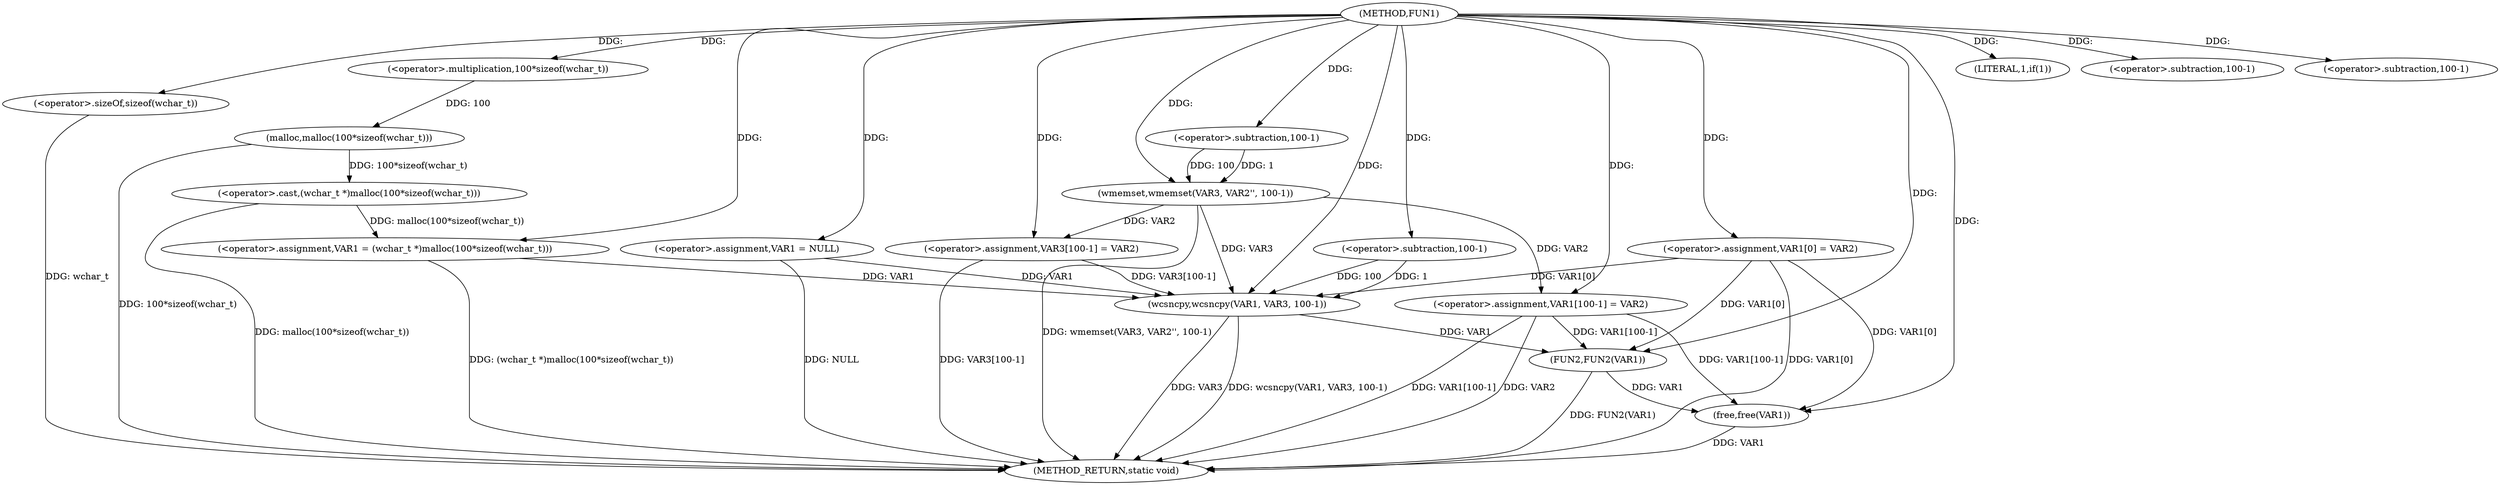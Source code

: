 digraph FUN1 {  
"1000100" [label = "(METHOD,FUN1)" ]
"1000155" [label = "(METHOD_RETURN,static void)" ]
"1000103" [label = "(<operator>.assignment,VAR1 = NULL)" ]
"1000107" [label = "(LITERAL,1,if(1))" ]
"1000109" [label = "(<operator>.assignment,VAR1 = (wchar_t *)malloc(100*sizeof(wchar_t)))" ]
"1000111" [label = "(<operator>.cast,(wchar_t *)malloc(100*sizeof(wchar_t)))" ]
"1000113" [label = "(malloc,malloc(100*sizeof(wchar_t)))" ]
"1000114" [label = "(<operator>.multiplication,100*sizeof(wchar_t))" ]
"1000116" [label = "(<operator>.sizeOf,sizeof(wchar_t))" ]
"1000118" [label = "(<operator>.assignment,VAR1[0] = VAR2)" ]
"1000125" [label = "(wmemset,wmemset(VAR3, VAR2'', 100-1))" ]
"1000128" [label = "(<operator>.subtraction,100-1)" ]
"1000131" [label = "(<operator>.assignment,VAR3[100-1] = VAR2)" ]
"1000134" [label = "(<operator>.subtraction,100-1)" ]
"1000138" [label = "(wcsncpy,wcsncpy(VAR1, VAR3, 100-1))" ]
"1000141" [label = "(<operator>.subtraction,100-1)" ]
"1000144" [label = "(<operator>.assignment,VAR1[100-1] = VAR2)" ]
"1000147" [label = "(<operator>.subtraction,100-1)" ]
"1000151" [label = "(FUN2,FUN2(VAR1))" ]
"1000153" [label = "(free,free(VAR1))" ]
  "1000116" -> "1000155"  [ label = "DDG: wchar_t"] 
  "1000125" -> "1000155"  [ label = "DDG: wmemset(VAR3, VAR2'', 100-1)"] 
  "1000151" -> "1000155"  [ label = "DDG: FUN2(VAR1)"] 
  "1000103" -> "1000155"  [ label = "DDG: NULL"] 
  "1000113" -> "1000155"  [ label = "DDG: 100*sizeof(wchar_t)"] 
  "1000131" -> "1000155"  [ label = "DDG: VAR3[100-1]"] 
  "1000138" -> "1000155"  [ label = "DDG: VAR3"] 
  "1000153" -> "1000155"  [ label = "DDG: VAR1"] 
  "1000111" -> "1000155"  [ label = "DDG: malloc(100*sizeof(wchar_t))"] 
  "1000144" -> "1000155"  [ label = "DDG: VAR1[100-1]"] 
  "1000144" -> "1000155"  [ label = "DDG: VAR2"] 
  "1000138" -> "1000155"  [ label = "DDG: wcsncpy(VAR1, VAR3, 100-1)"] 
  "1000118" -> "1000155"  [ label = "DDG: VAR1[0]"] 
  "1000109" -> "1000155"  [ label = "DDG: (wchar_t *)malloc(100*sizeof(wchar_t))"] 
  "1000100" -> "1000103"  [ label = "DDG: "] 
  "1000100" -> "1000107"  [ label = "DDG: "] 
  "1000111" -> "1000109"  [ label = "DDG: malloc(100*sizeof(wchar_t))"] 
  "1000100" -> "1000109"  [ label = "DDG: "] 
  "1000113" -> "1000111"  [ label = "DDG: 100*sizeof(wchar_t)"] 
  "1000114" -> "1000113"  [ label = "DDG: 100"] 
  "1000100" -> "1000114"  [ label = "DDG: "] 
  "1000100" -> "1000116"  [ label = "DDG: "] 
  "1000100" -> "1000118"  [ label = "DDG: "] 
  "1000100" -> "1000125"  [ label = "DDG: "] 
  "1000128" -> "1000125"  [ label = "DDG: 100"] 
  "1000128" -> "1000125"  [ label = "DDG: 1"] 
  "1000100" -> "1000128"  [ label = "DDG: "] 
  "1000125" -> "1000131"  [ label = "DDG: VAR2"] 
  "1000100" -> "1000131"  [ label = "DDG: "] 
  "1000100" -> "1000134"  [ label = "DDG: "] 
  "1000103" -> "1000138"  [ label = "DDG: VAR1"] 
  "1000109" -> "1000138"  [ label = "DDG: VAR1"] 
  "1000118" -> "1000138"  [ label = "DDG: VAR1[0]"] 
  "1000100" -> "1000138"  [ label = "DDG: "] 
  "1000125" -> "1000138"  [ label = "DDG: VAR3"] 
  "1000131" -> "1000138"  [ label = "DDG: VAR3[100-1]"] 
  "1000141" -> "1000138"  [ label = "DDG: 100"] 
  "1000141" -> "1000138"  [ label = "DDG: 1"] 
  "1000100" -> "1000141"  [ label = "DDG: "] 
  "1000100" -> "1000144"  [ label = "DDG: "] 
  "1000125" -> "1000144"  [ label = "DDG: VAR2"] 
  "1000100" -> "1000147"  [ label = "DDG: "] 
  "1000138" -> "1000151"  [ label = "DDG: VAR1"] 
  "1000144" -> "1000151"  [ label = "DDG: VAR1[100-1]"] 
  "1000118" -> "1000151"  [ label = "DDG: VAR1[0]"] 
  "1000100" -> "1000151"  [ label = "DDG: "] 
  "1000151" -> "1000153"  [ label = "DDG: VAR1"] 
  "1000144" -> "1000153"  [ label = "DDG: VAR1[100-1]"] 
  "1000118" -> "1000153"  [ label = "DDG: VAR1[0]"] 
  "1000100" -> "1000153"  [ label = "DDG: "] 
}

